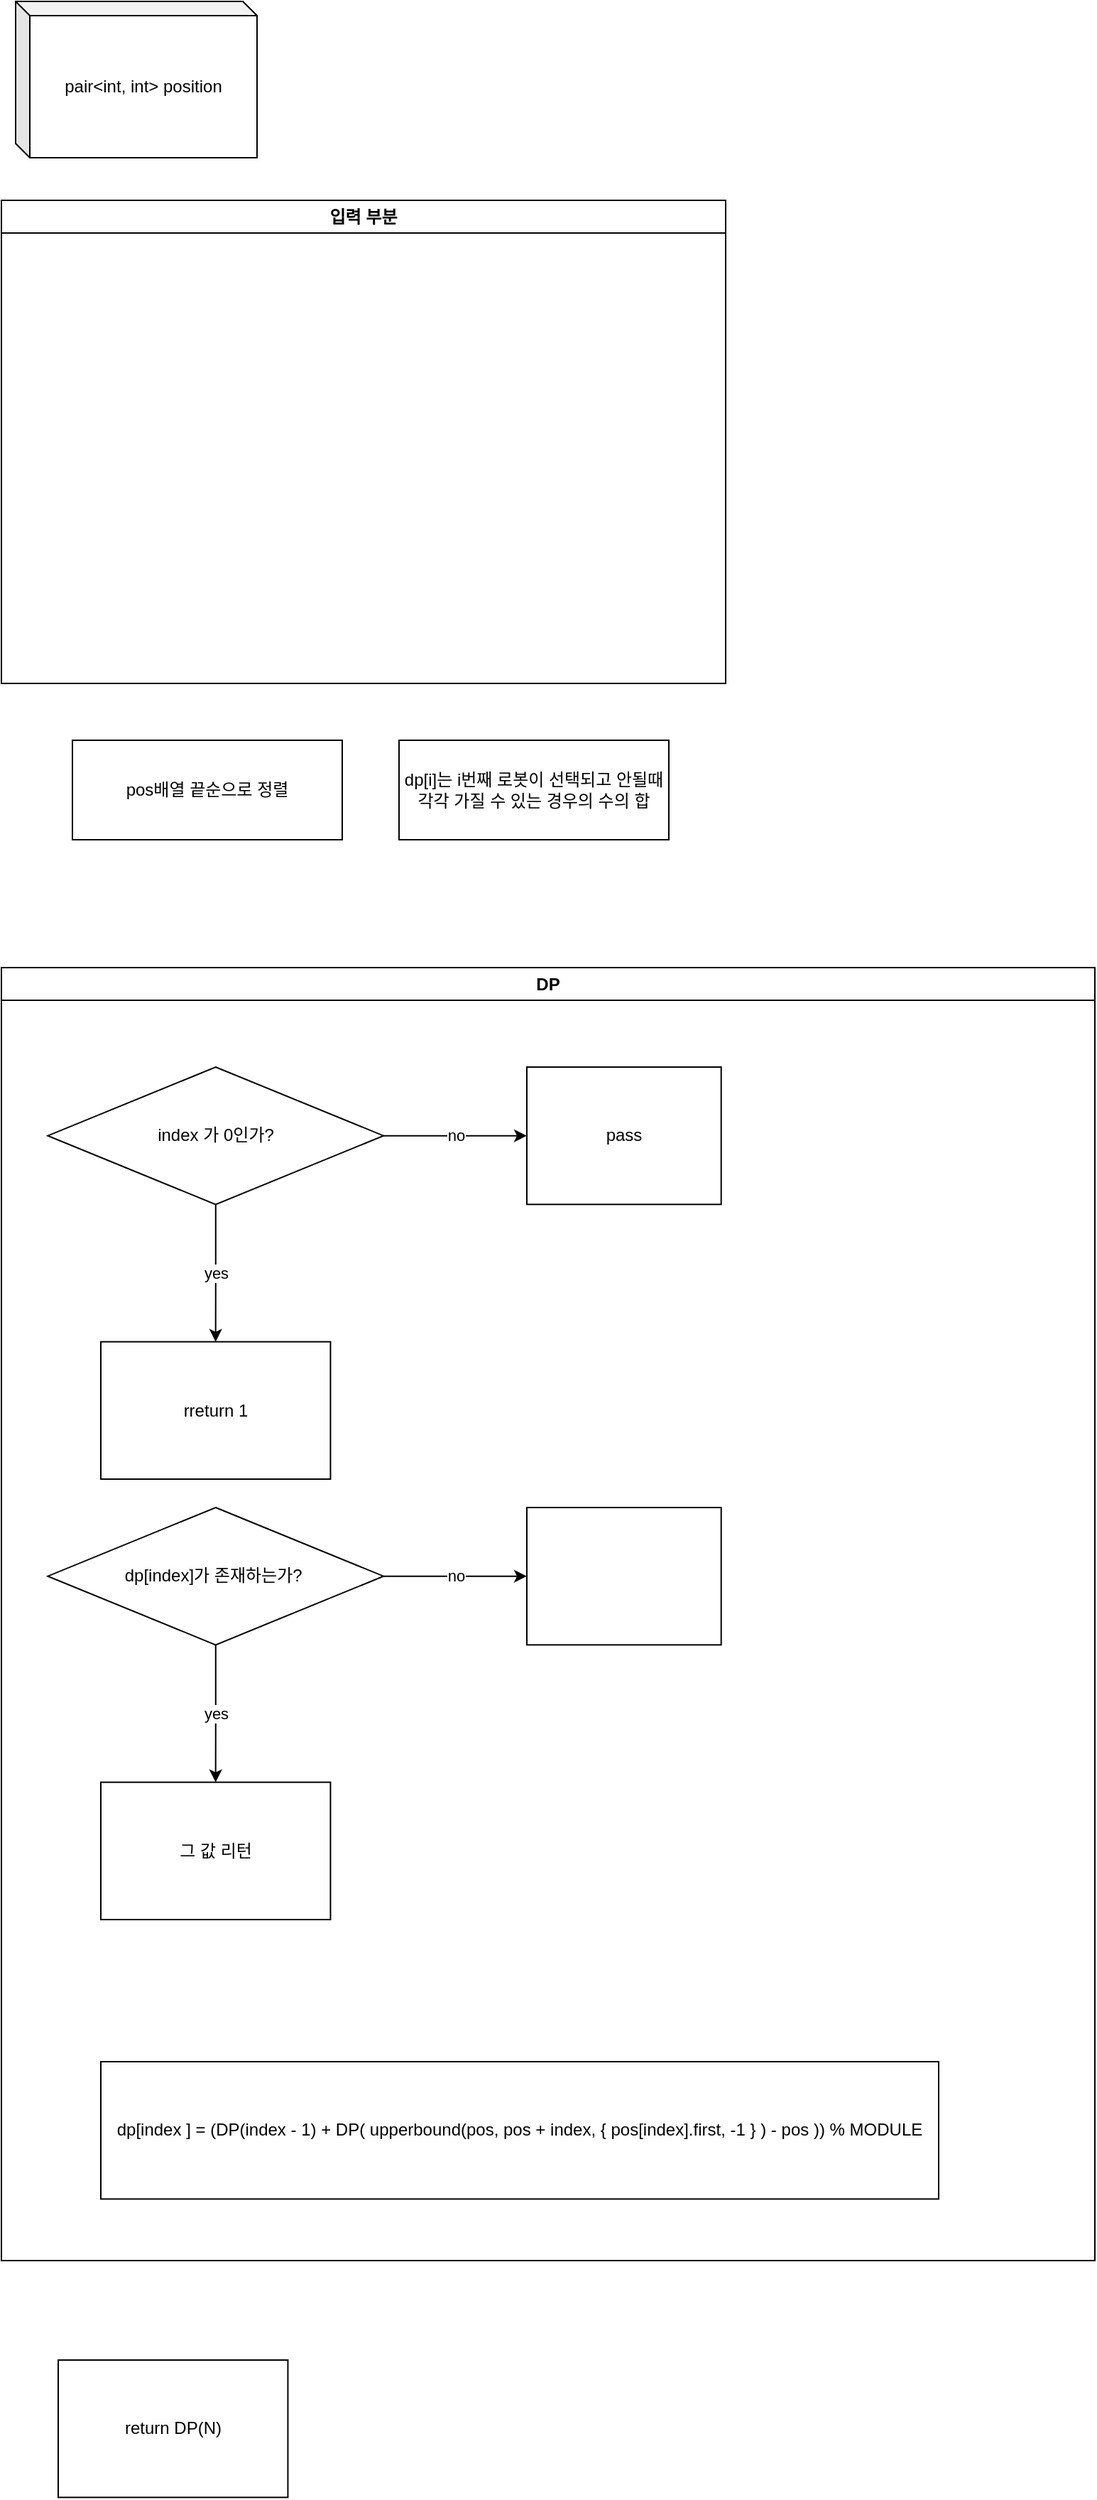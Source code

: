 <mxfile version="22.1.16" type="device">
  <diagram name="페이지-1" id="A4m5Q_wtcBaain4Wwi1C">
    <mxGraphModel dx="940" dy="713" grid="1" gridSize="10" guides="1" tooltips="1" connect="1" arrows="1" fold="1" page="1" pageScale="1" pageWidth="827" pageHeight="1169" math="0" shadow="0">
      <root>
        <mxCell id="0" />
        <mxCell id="1" parent="0" />
        <mxCell id="ZOyvdEKIc3IzCMx8IfXd-1" value="pair&amp;lt;int, int&amp;gt; position" style="shape=cube;whiteSpace=wrap;html=1;boundedLbl=1;backgroundOutline=1;darkOpacity=0.05;darkOpacity2=0.1;size=10;" vertex="1" parent="1">
          <mxGeometry x="70" y="50" width="170" height="110" as="geometry" />
        </mxCell>
        <mxCell id="ZOyvdEKIc3IzCMx8IfXd-2" value="입력 부분" style="swimlane;whiteSpace=wrap;html=1;" vertex="1" parent="1">
          <mxGeometry x="60" y="190" width="510" height="340" as="geometry" />
        </mxCell>
        <mxCell id="ZOyvdEKIc3IzCMx8IfXd-3" value="DP" style="swimlane;whiteSpace=wrap;html=1;" vertex="1" parent="1">
          <mxGeometry x="60" y="730" width="770" height="910" as="geometry" />
        </mxCell>
        <mxCell id="ZOyvdEKIc3IzCMx8IfXd-5" value="" style="group" vertex="1" connectable="0" parent="ZOyvdEKIc3IzCMx8IfXd-3">
          <mxGeometry x="70" y="70" width="436.85" height="290" as="geometry" />
        </mxCell>
        <mxCell id="ZOyvdEKIc3IzCMx8IfXd-6" value="index 가 0인가?" style="rhombus;whiteSpace=wrap;html=1;" vertex="1" parent="ZOyvdEKIc3IzCMx8IfXd-5">
          <mxGeometry x="-37.322" width="236.373" height="96.667" as="geometry" />
        </mxCell>
        <mxCell id="ZOyvdEKIc3IzCMx8IfXd-7" value="rreturn 1" style="whiteSpace=wrap;html=1;rounded=0;" vertex="1" parent="ZOyvdEKIc3IzCMx8IfXd-5">
          <mxGeometry y="193.333" width="161.729" height="96.667" as="geometry" />
        </mxCell>
        <mxCell id="ZOyvdEKIc3IzCMx8IfXd-8" value="yes" style="edgeStyle=orthogonalEdgeStyle;rounded=0;orthogonalLoop=1;jettySize=auto;html=1;" edge="1" parent="ZOyvdEKIc3IzCMx8IfXd-5" source="ZOyvdEKIc3IzCMx8IfXd-6" target="ZOyvdEKIc3IzCMx8IfXd-7">
          <mxGeometry relative="1" as="geometry" />
        </mxCell>
        <mxCell id="ZOyvdEKIc3IzCMx8IfXd-9" value="pass" style="whiteSpace=wrap;html=1;rounded=0;" vertex="1" parent="ZOyvdEKIc3IzCMx8IfXd-5">
          <mxGeometry x="300.003" width="136.847" height="96.667" as="geometry" />
        </mxCell>
        <mxCell id="ZOyvdEKIc3IzCMx8IfXd-10" value="no" style="edgeStyle=orthogonalEdgeStyle;rounded=0;orthogonalLoop=1;jettySize=auto;html=1;" edge="1" parent="ZOyvdEKIc3IzCMx8IfXd-5" source="ZOyvdEKIc3IzCMx8IfXd-6" target="ZOyvdEKIc3IzCMx8IfXd-9">
          <mxGeometry relative="1" as="geometry" />
        </mxCell>
        <mxCell id="ZOyvdEKIc3IzCMx8IfXd-20" value="" style="group" vertex="1" connectable="0" parent="ZOyvdEKIc3IzCMx8IfXd-3">
          <mxGeometry x="70" y="380" width="436.85" height="290" as="geometry" />
        </mxCell>
        <mxCell id="ZOyvdEKIc3IzCMx8IfXd-21" value="dp[index]가 존재하는가?&amp;nbsp;" style="rhombus;whiteSpace=wrap;html=1;" vertex="1" parent="ZOyvdEKIc3IzCMx8IfXd-20">
          <mxGeometry x="-37.322" width="236.373" height="96.667" as="geometry" />
        </mxCell>
        <mxCell id="ZOyvdEKIc3IzCMx8IfXd-22" value="그 값 리턴" style="whiteSpace=wrap;html=1;rounded=0;" vertex="1" parent="ZOyvdEKIc3IzCMx8IfXd-20">
          <mxGeometry y="193.333" width="161.729" height="96.667" as="geometry" />
        </mxCell>
        <mxCell id="ZOyvdEKIc3IzCMx8IfXd-23" value="yes" style="edgeStyle=orthogonalEdgeStyle;rounded=0;orthogonalLoop=1;jettySize=auto;html=1;" edge="1" parent="ZOyvdEKIc3IzCMx8IfXd-20" source="ZOyvdEKIc3IzCMx8IfXd-21" target="ZOyvdEKIc3IzCMx8IfXd-22">
          <mxGeometry relative="1" as="geometry" />
        </mxCell>
        <mxCell id="ZOyvdEKIc3IzCMx8IfXd-24" value="" style="whiteSpace=wrap;html=1;rounded=0;" vertex="1" parent="ZOyvdEKIc3IzCMx8IfXd-20">
          <mxGeometry x="300.003" width="136.847" height="96.667" as="geometry" />
        </mxCell>
        <mxCell id="ZOyvdEKIc3IzCMx8IfXd-25" value="no" style="edgeStyle=orthogonalEdgeStyle;rounded=0;orthogonalLoop=1;jettySize=auto;html=1;" edge="1" parent="ZOyvdEKIc3IzCMx8IfXd-20" source="ZOyvdEKIc3IzCMx8IfXd-21" target="ZOyvdEKIc3IzCMx8IfXd-24">
          <mxGeometry relative="1" as="geometry" />
        </mxCell>
        <mxCell id="ZOyvdEKIc3IzCMx8IfXd-11" value="pos배열 끝순으로 정렬" style="rounded=0;whiteSpace=wrap;html=1;" vertex="1" parent="1">
          <mxGeometry x="110" y="570" width="190" height="70" as="geometry" />
        </mxCell>
        <mxCell id="ZOyvdEKIc3IzCMx8IfXd-12" value="dp[i]는 i번째 로봇이 선택되고 안될때 각각 가질 수 있는 경우의 수의 합" style="rounded=0;whiteSpace=wrap;html=1;" vertex="1" parent="1">
          <mxGeometry x="340" y="570" width="190" height="70" as="geometry" />
        </mxCell>
        <mxCell id="ZOyvdEKIc3IzCMx8IfXd-26" value="dp[index ] = (DP(index - 1) + DP( upperbound(pos, pos + index, { pos[index].first, -1 } ) - pos )) % MODULE" style="whiteSpace=wrap;html=1;rounded=0;" vertex="1" parent="1">
          <mxGeometry x="130" y="1500" width="590" height="96.67" as="geometry" />
        </mxCell>
        <mxCell id="ZOyvdEKIc3IzCMx8IfXd-27" value="return DP(N)" style="whiteSpace=wrap;html=1;rounded=0;" vertex="1" parent="1">
          <mxGeometry x="100" y="1710.003" width="161.729" height="96.667" as="geometry" />
        </mxCell>
      </root>
    </mxGraphModel>
  </diagram>
</mxfile>
